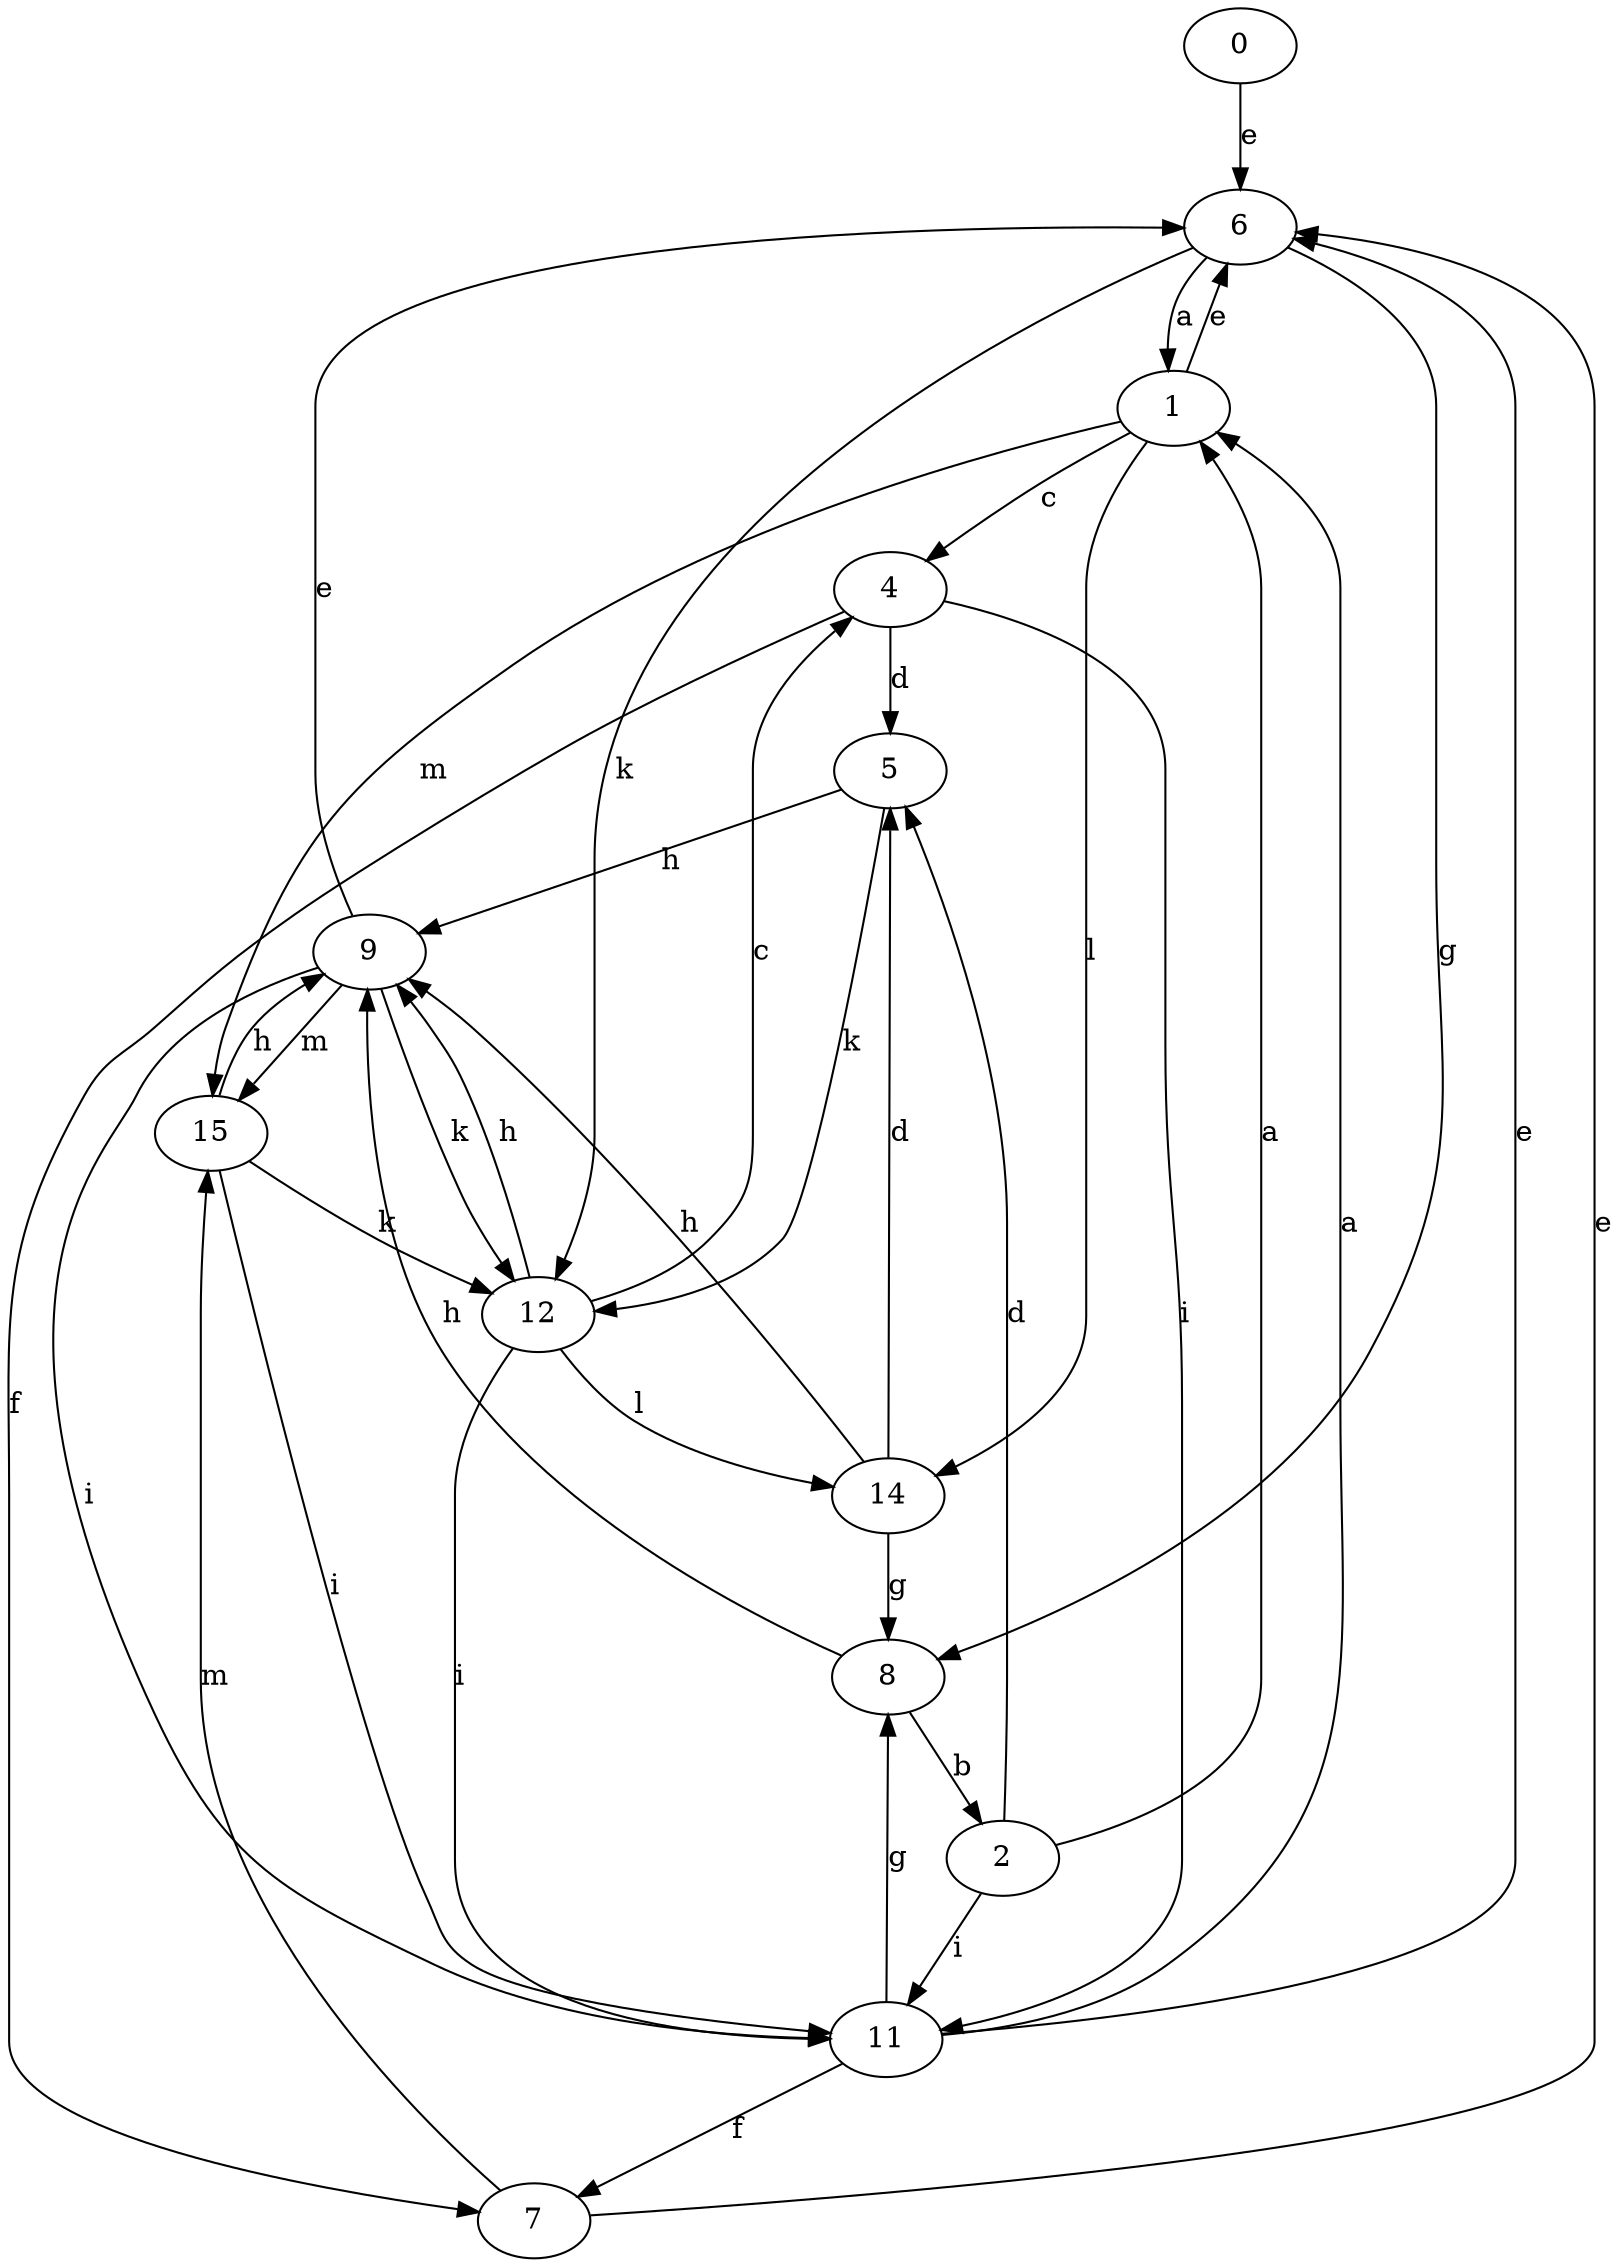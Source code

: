 strict digraph  {
0;
1;
2;
4;
5;
6;
7;
8;
9;
11;
12;
14;
15;
0 -> 6  [label=e];
1 -> 4  [label=c];
1 -> 6  [label=e];
1 -> 14  [label=l];
1 -> 15  [label=m];
2 -> 1  [label=a];
2 -> 5  [label=d];
2 -> 11  [label=i];
4 -> 5  [label=d];
4 -> 7  [label=f];
4 -> 11  [label=i];
5 -> 9  [label=h];
5 -> 12  [label=k];
6 -> 1  [label=a];
6 -> 8  [label=g];
6 -> 12  [label=k];
7 -> 6  [label=e];
7 -> 15  [label=m];
8 -> 2  [label=b];
8 -> 9  [label=h];
9 -> 6  [label=e];
9 -> 11  [label=i];
9 -> 12  [label=k];
9 -> 15  [label=m];
11 -> 1  [label=a];
11 -> 6  [label=e];
11 -> 7  [label=f];
11 -> 8  [label=g];
12 -> 4  [label=c];
12 -> 9  [label=h];
12 -> 11  [label=i];
12 -> 14  [label=l];
14 -> 5  [label=d];
14 -> 8  [label=g];
14 -> 9  [label=h];
15 -> 9  [label=h];
15 -> 11  [label=i];
15 -> 12  [label=k];
}
